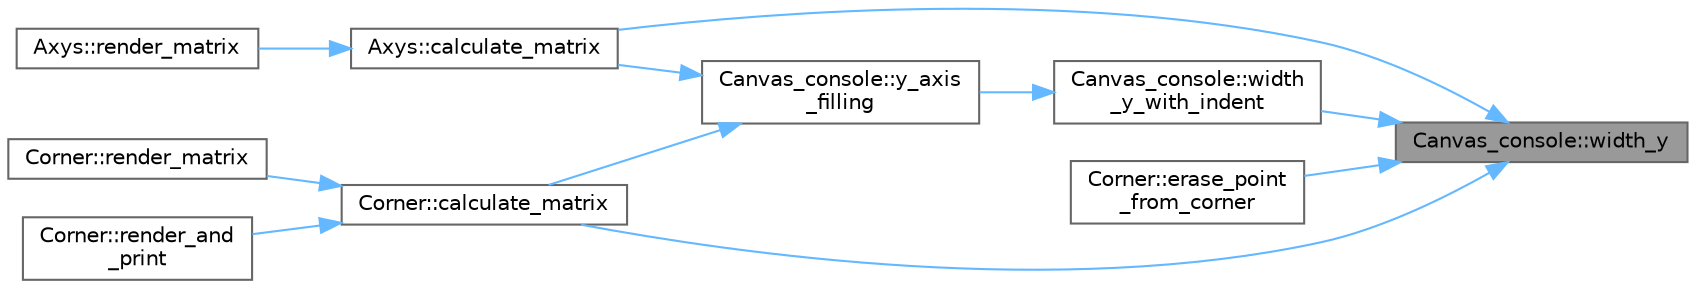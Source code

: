 digraph "Canvas_console::width_y"
{
 // LATEX_PDF_SIZE
  bgcolor="transparent";
  edge [fontname=Helvetica,fontsize=10,labelfontname=Helvetica,labelfontsize=10];
  node [fontname=Helvetica,fontsize=10,shape=box,height=0.2,width=0.4];
  rankdir="RL";
  Node1 [label="Canvas_console::width_y",height=0.2,width=0.4,color="gray40", fillcolor="grey60", style="filled", fontcolor="black",tooltip=" "];
  Node1 -> Node2 [dir="back",color="steelblue1",style="solid"];
  Node2 [label="Axys::calculate_matrix",height=0.2,width=0.4,color="grey40", fillcolor="white", style="filled",URL="$class_axys.html#a67dc0ad103cc22b90d45fc3e0f2f4c1f",tooltip=" "];
  Node2 -> Node3 [dir="back",color="steelblue1",style="solid"];
  Node3 [label="Axys::render_matrix",height=0.2,width=0.4,color="grey40", fillcolor="white", style="filled",URL="$class_axys.html#a8a1ef438decf7aa0150fa8a9e682e880",tooltip=" "];
  Node1 -> Node4 [dir="back",color="steelblue1",style="solid"];
  Node4 [label="Corner::calculate_matrix",height=0.2,width=0.4,color="grey40", fillcolor="white", style="filled",URL="$class_corner.html#a5536f603e7832fe328e4c2f4ff40aafc",tooltip="!! module sub-functions"];
  Node4 -> Node5 [dir="back",color="steelblue1",style="solid"];
  Node5 [label="Corner::render_and\l_print",height=0.2,width=0.4,color="grey40", fillcolor="white", style="filled",URL="$class_corner.html#a33a579dcaf0fb62d6406777a693eb0e6",tooltip=" "];
  Node4 -> Node6 [dir="back",color="steelblue1",style="solid"];
  Node6 [label="Corner::render_matrix",height=0.2,width=0.4,color="grey40", fillcolor="white", style="filled",URL="$class_corner.html#a989625b522a12a50e9570a5521f3aafc",tooltip=" "];
  Node1 -> Node7 [dir="back",color="steelblue1",style="solid"];
  Node7 [label="Corner::erase_point\l_from_corner",height=0.2,width=0.4,color="grey40", fillcolor="white", style="filled",URL="$class_corner.html#a61f662081ec49c07a6dd80d6f4234320",tooltip=" "];
  Node1 -> Node8 [dir="back",color="steelblue1",style="solid"];
  Node8 [label="Canvas_console::width\l_y_with_indent",height=0.2,width=0.4,color="grey40", fillcolor="white", style="filled",URL="$class_canvas__console.html#ab5725f835e7898f3744cd129966db8e8",tooltip=" "];
  Node8 -> Node9 [dir="back",color="steelblue1",style="solid"];
  Node9 [label="Canvas_console::y_axis\l_filling",height=0.2,width=0.4,color="grey40", fillcolor="white", style="filled",URL="$class_canvas__console.html#a822dbd5e851d4f4f0ac75f16eab1feff",tooltip=" "];
  Node9 -> Node2 [dir="back",color="steelblue1",style="solid"];
  Node9 -> Node4 [dir="back",color="steelblue1",style="solid"];
}
